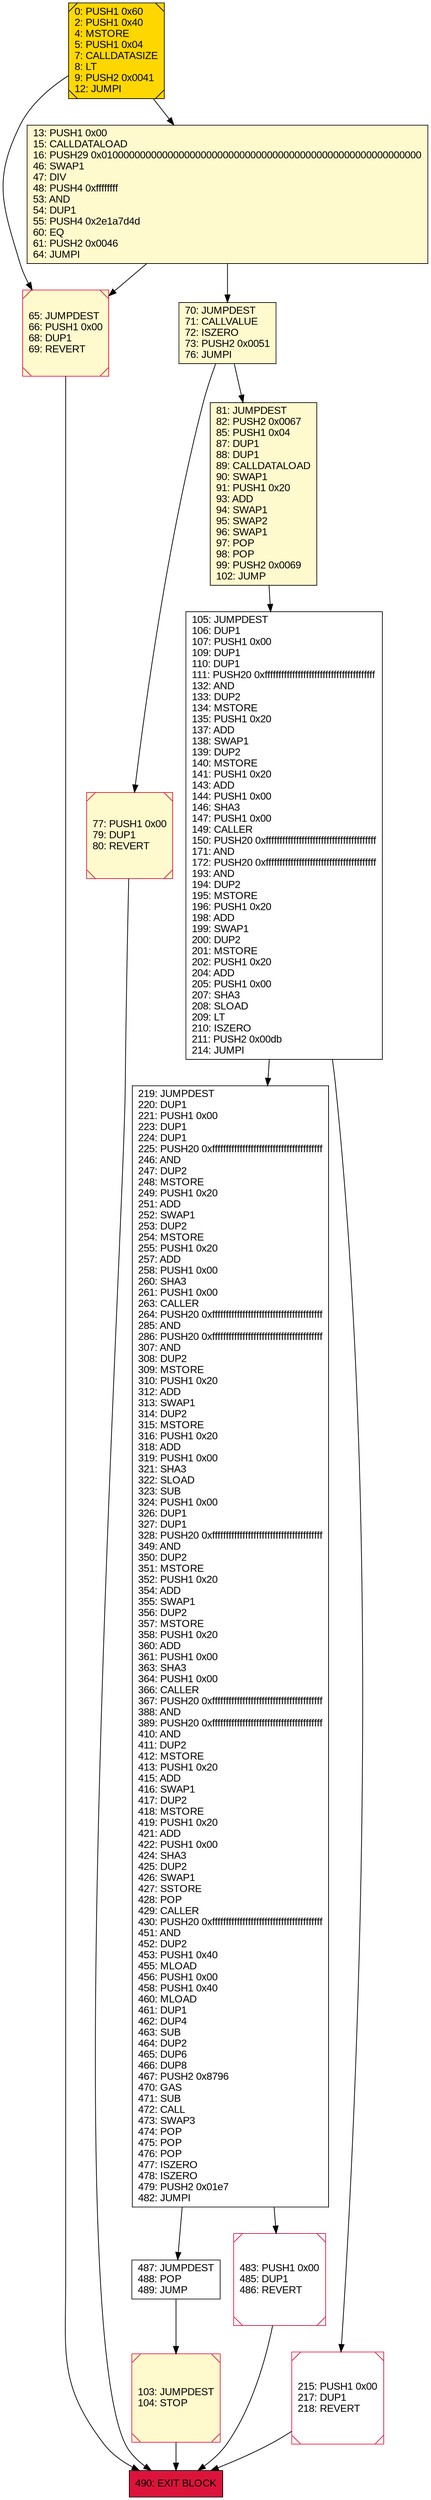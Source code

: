 digraph G {
bgcolor=transparent rankdir=UD;
node [shape=box style=filled color=black fillcolor=white fontname=arial fontcolor=black];
487 [label="487: JUMPDEST\l488: POP\l489: JUMP\l" ];
219 [label="219: JUMPDEST\l220: DUP1\l221: PUSH1 0x00\l223: DUP1\l224: DUP1\l225: PUSH20 0xffffffffffffffffffffffffffffffffffffffff\l246: AND\l247: DUP2\l248: MSTORE\l249: PUSH1 0x20\l251: ADD\l252: SWAP1\l253: DUP2\l254: MSTORE\l255: PUSH1 0x20\l257: ADD\l258: PUSH1 0x00\l260: SHA3\l261: PUSH1 0x00\l263: CALLER\l264: PUSH20 0xffffffffffffffffffffffffffffffffffffffff\l285: AND\l286: PUSH20 0xffffffffffffffffffffffffffffffffffffffff\l307: AND\l308: DUP2\l309: MSTORE\l310: PUSH1 0x20\l312: ADD\l313: SWAP1\l314: DUP2\l315: MSTORE\l316: PUSH1 0x20\l318: ADD\l319: PUSH1 0x00\l321: SHA3\l322: SLOAD\l323: SUB\l324: PUSH1 0x00\l326: DUP1\l327: DUP1\l328: PUSH20 0xffffffffffffffffffffffffffffffffffffffff\l349: AND\l350: DUP2\l351: MSTORE\l352: PUSH1 0x20\l354: ADD\l355: SWAP1\l356: DUP2\l357: MSTORE\l358: PUSH1 0x20\l360: ADD\l361: PUSH1 0x00\l363: SHA3\l364: PUSH1 0x00\l366: CALLER\l367: PUSH20 0xffffffffffffffffffffffffffffffffffffffff\l388: AND\l389: PUSH20 0xffffffffffffffffffffffffffffffffffffffff\l410: AND\l411: DUP2\l412: MSTORE\l413: PUSH1 0x20\l415: ADD\l416: SWAP1\l417: DUP2\l418: MSTORE\l419: PUSH1 0x20\l421: ADD\l422: PUSH1 0x00\l424: SHA3\l425: DUP2\l426: SWAP1\l427: SSTORE\l428: POP\l429: CALLER\l430: PUSH20 0xffffffffffffffffffffffffffffffffffffffff\l451: AND\l452: DUP2\l453: PUSH1 0x40\l455: MLOAD\l456: PUSH1 0x00\l458: PUSH1 0x40\l460: MLOAD\l461: DUP1\l462: DUP4\l463: SUB\l464: DUP2\l465: DUP6\l466: DUP8\l467: PUSH2 0x8796\l470: GAS\l471: SUB\l472: CALL\l473: SWAP3\l474: POP\l475: POP\l476: POP\l477: ISZERO\l478: ISZERO\l479: PUSH2 0x01e7\l482: JUMPI\l" ];
483 [label="483: PUSH1 0x00\l485: DUP1\l486: REVERT\l" shape=Msquare color=crimson ];
65 [label="65: JUMPDEST\l66: PUSH1 0x00\l68: DUP1\l69: REVERT\l" fillcolor=lemonchiffon shape=Msquare color=crimson ];
490 [label="490: EXIT BLOCK\l" fillcolor=crimson ];
77 [label="77: PUSH1 0x00\l79: DUP1\l80: REVERT\l" fillcolor=lemonchiffon shape=Msquare color=crimson ];
13 [label="13: PUSH1 0x00\l15: CALLDATALOAD\l16: PUSH29 0x0100000000000000000000000000000000000000000000000000000000\l46: SWAP1\l47: DIV\l48: PUSH4 0xffffffff\l53: AND\l54: DUP1\l55: PUSH4 0x2e1a7d4d\l60: EQ\l61: PUSH2 0x0046\l64: JUMPI\l" fillcolor=lemonchiffon ];
81 [label="81: JUMPDEST\l82: PUSH2 0x0067\l85: PUSH1 0x04\l87: DUP1\l88: DUP1\l89: CALLDATALOAD\l90: SWAP1\l91: PUSH1 0x20\l93: ADD\l94: SWAP1\l95: SWAP2\l96: SWAP1\l97: POP\l98: POP\l99: PUSH2 0x0069\l102: JUMP\l" fillcolor=lemonchiffon ];
103 [label="103: JUMPDEST\l104: STOP\l" fillcolor=lemonchiffon shape=Msquare color=crimson ];
0 [label="0: PUSH1 0x60\l2: PUSH1 0x40\l4: MSTORE\l5: PUSH1 0x04\l7: CALLDATASIZE\l8: LT\l9: PUSH2 0x0041\l12: JUMPI\l" fillcolor=lemonchiffon shape=Msquare fillcolor=gold ];
70 [label="70: JUMPDEST\l71: CALLVALUE\l72: ISZERO\l73: PUSH2 0x0051\l76: JUMPI\l" fillcolor=lemonchiffon ];
215 [label="215: PUSH1 0x00\l217: DUP1\l218: REVERT\l" shape=Msquare color=crimson ];
105 [label="105: JUMPDEST\l106: DUP1\l107: PUSH1 0x00\l109: DUP1\l110: DUP1\l111: PUSH20 0xffffffffffffffffffffffffffffffffffffffff\l132: AND\l133: DUP2\l134: MSTORE\l135: PUSH1 0x20\l137: ADD\l138: SWAP1\l139: DUP2\l140: MSTORE\l141: PUSH1 0x20\l143: ADD\l144: PUSH1 0x00\l146: SHA3\l147: PUSH1 0x00\l149: CALLER\l150: PUSH20 0xffffffffffffffffffffffffffffffffffffffff\l171: AND\l172: PUSH20 0xffffffffffffffffffffffffffffffffffffffff\l193: AND\l194: DUP2\l195: MSTORE\l196: PUSH1 0x20\l198: ADD\l199: SWAP1\l200: DUP2\l201: MSTORE\l202: PUSH1 0x20\l204: ADD\l205: PUSH1 0x00\l207: SHA3\l208: SLOAD\l209: LT\l210: ISZERO\l211: PUSH2 0x00db\l214: JUMPI\l" ];
219 -> 483;
219 -> 487;
70 -> 81;
0 -> 13;
13 -> 70;
77 -> 490;
81 -> 105;
483 -> 490;
105 -> 215;
65 -> 490;
0 -> 65;
487 -> 103;
13 -> 65;
105 -> 219;
103 -> 490;
70 -> 77;
215 -> 490;
}